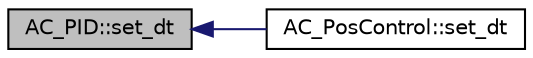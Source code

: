 digraph "AC_PID::set_dt"
{
 // INTERACTIVE_SVG=YES
  edge [fontname="Helvetica",fontsize="10",labelfontname="Helvetica",labelfontsize="10"];
  node [fontname="Helvetica",fontsize="10",shape=record];
  rankdir="LR";
  Node1 [label="AC_PID::set_dt",height=0.2,width=0.4,color="black", fillcolor="grey75", style="filled", fontcolor="black"];
  Node1 -> Node2 [dir="back",color="midnightblue",fontsize="10",style="solid",fontname="Helvetica"];
  Node2 [label="AC_PosControl::set_dt",height=0.2,width=0.4,color="black", fillcolor="white", style="filled",URL="$classAC__PosControl.html#a9ca7e50a303f190965a1cde9542f5f52",tooltip="set_dt - sets time delta in seconds for all controllers (i.e. 100hz = 0.01, 400hz = 0..."];
}
